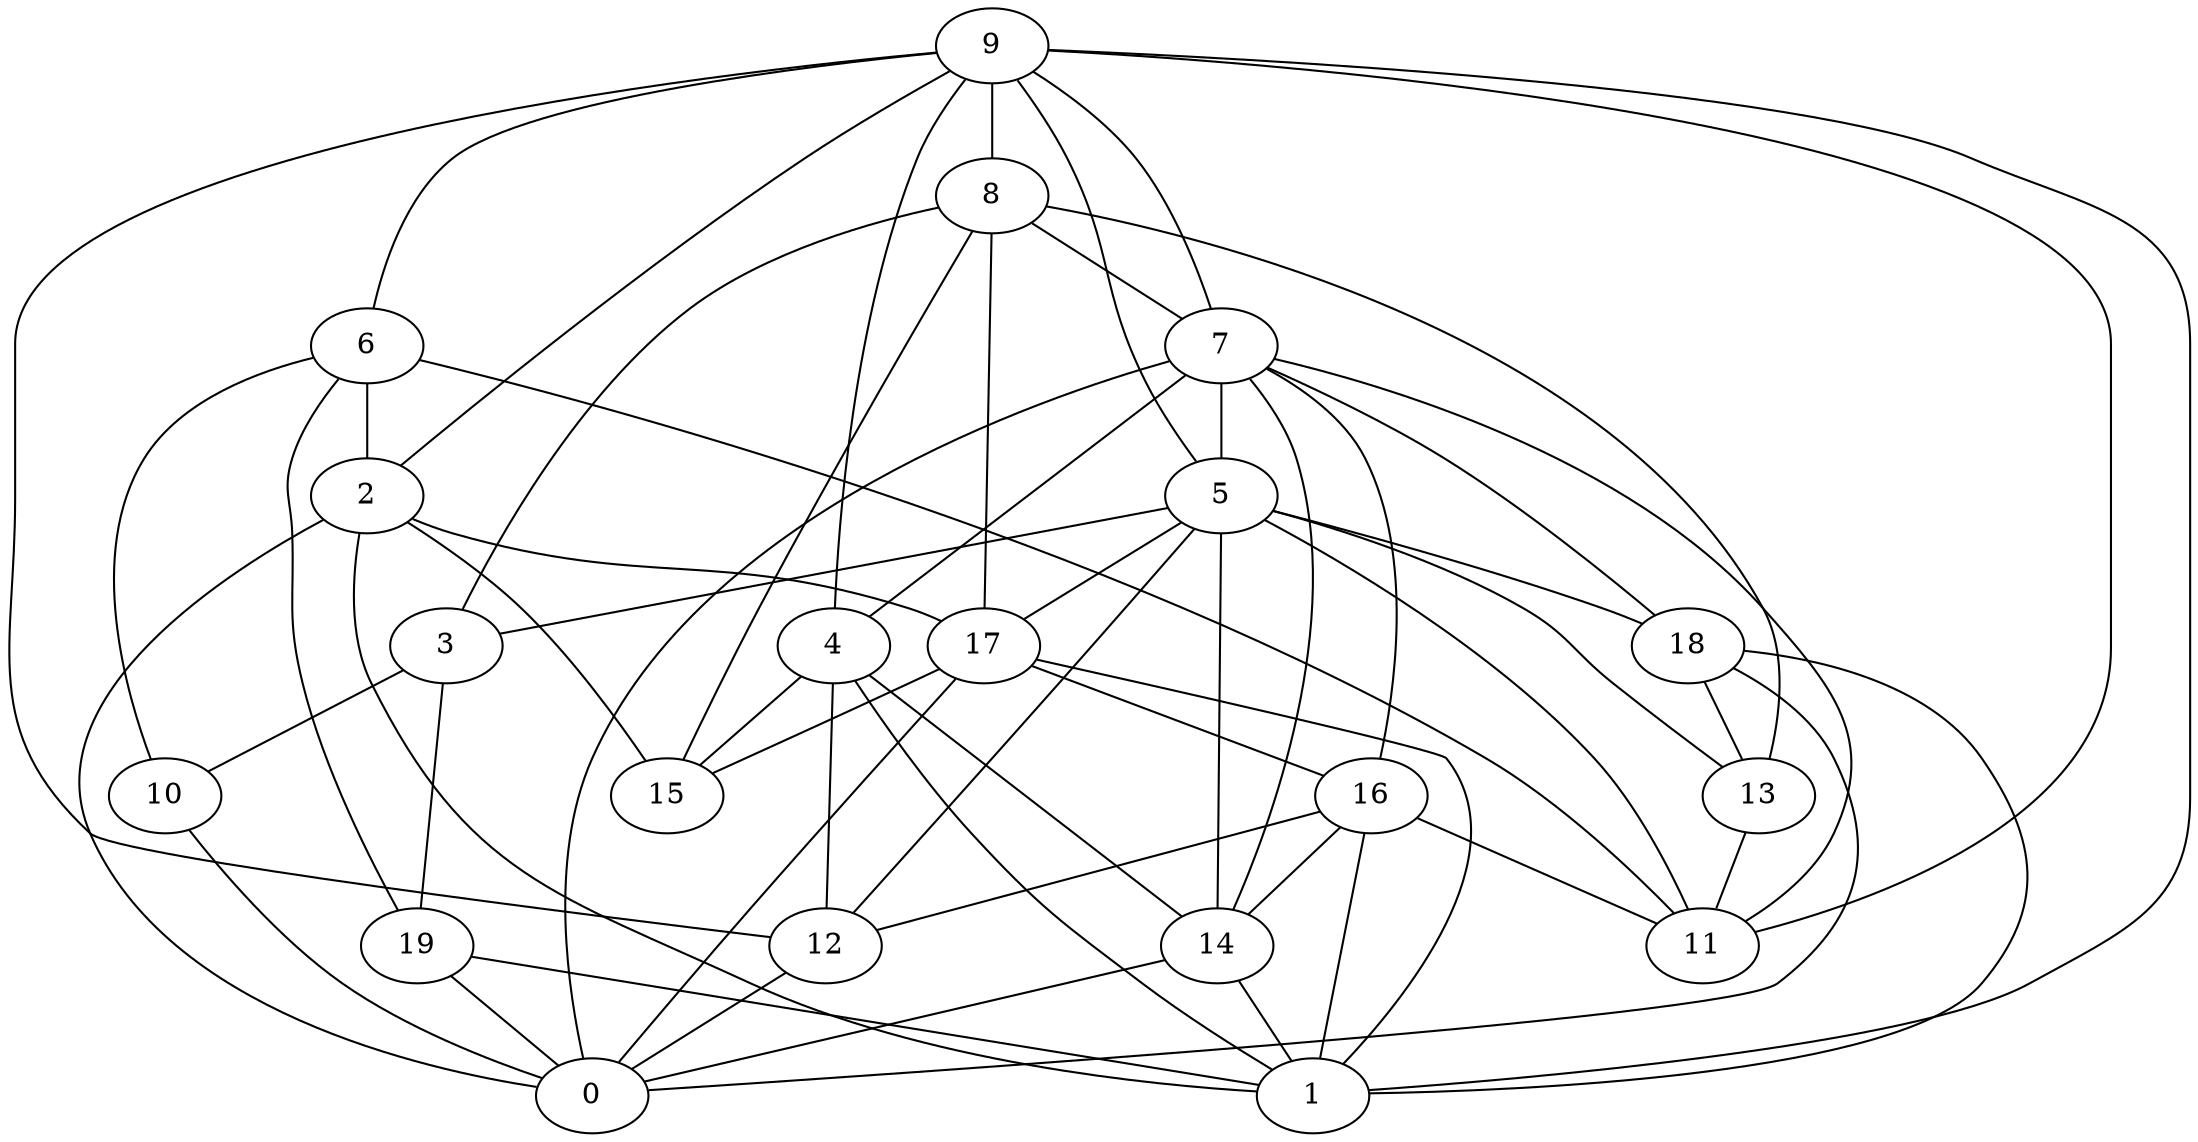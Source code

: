 digraph GG_graph {

subgraph G_graph {
edge [color = black]
"6" -> "2" [dir = none]
"6" -> "19" [dir = none]
"19" -> "0" [dir = none]
"19" -> "1" [dir = none]
"8" -> "3" [dir = none]
"8" -> "7" [dir = none]
"8" -> "15" [dir = none]
"8" -> "17" [dir = none]
"10" -> "0" [dir = none]
"4" -> "1" [dir = none]
"5" -> "11" [dir = none]
"5" -> "17" [dir = none]
"5" -> "12" [dir = none]
"5" -> "13" [dir = none]
"5" -> "3" [dir = none]
"5" -> "18" [dir = none]
"9" -> "11" [dir = none]
"9" -> "1" [dir = none]
"9" -> "12" [dir = none]
"9" -> "8" [dir = none]
"9" -> "7" [dir = none]
"9" -> "6" [dir = none]
"9" -> "2" [dir = none]
"3" -> "10" [dir = none]
"16" -> "14" [dir = none]
"14" -> "1" [dir = none]
"14" -> "0" [dir = none]
"18" -> "13" [dir = none]
"17" -> "1" [dir = none]
"17" -> "0" [dir = none]
"17" -> "15" [dir = none]
"7" -> "4" [dir = none]
"7" -> "0" [dir = none]
"7" -> "5" [dir = none]
"7" -> "18" [dir = none]
"7" -> "16" [dir = none]
"7" -> "11" [dir = none]
"7" -> "14" [dir = none]
"3" -> "19" [dir = none]
"12" -> "0" [dir = none]
"18" -> "1" [dir = none]
"4" -> "12" [dir = none]
"13" -> "11" [dir = none]
"5" -> "14" [dir = none]
"4" -> "15" [dir = none]
"16" -> "11" [dir = none]
"8" -> "13" [dir = none]
"2" -> "1" [dir = none]
"4" -> "14" [dir = none]
"9" -> "4" [dir = none]
"16" -> "1" [dir = none]
"18" -> "0" [dir = none]
"6" -> "11" [dir = none]
"6" -> "10" [dir = none]
"2" -> "15" [dir = none]
"9" -> "5" [dir = none]
"2" -> "0" [dir = none]
"17" -> "16" [dir = none]
"16" -> "12" [dir = none]
"2" -> "17" [dir = none]
}

}
